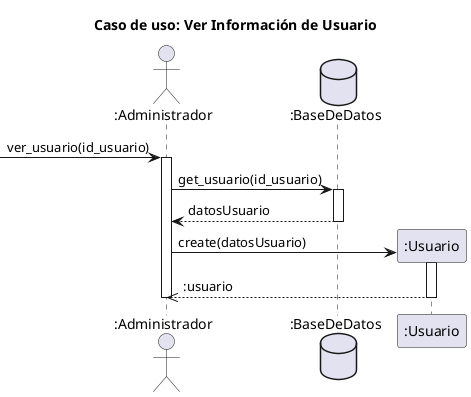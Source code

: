 @startuml
title caso de uso: ver informacion de usuario
' actor "Usuario" as U
' participant "sistema" as S
' database "Base de datos" as BD
' -->>S: SesionIniciada()
' activate S
' -->>S: VerInformacionUsuario()
' activate S
' U->S: presiona el boton de de ver informacion


' S->BD: consulta la informacion
' activate BD
' BD->S: devuelve la informacion
' deactivate BD
' S->U: muestra la informacion en pantalla
' U->S: presiona el boton de aceptar
' S->S:cierra la ventana
' deactivate S


title Caso de uso: Ver Información de Usuario

actor ":Administrador" as a
database ":BaseDeDatos" as bd


-> a:ver_usuario(id_usuario)
activate a

a -> bd:get_usuario(id_usuario)
activate bd

bd --> a:datosUsuario
deactivate bd

create ":Usuario" as usuario
a -> usuario:create(datosUsuario)
activate usuario

usuario-->>a::usuario
deactivate usuario

deactivate a

@enduml